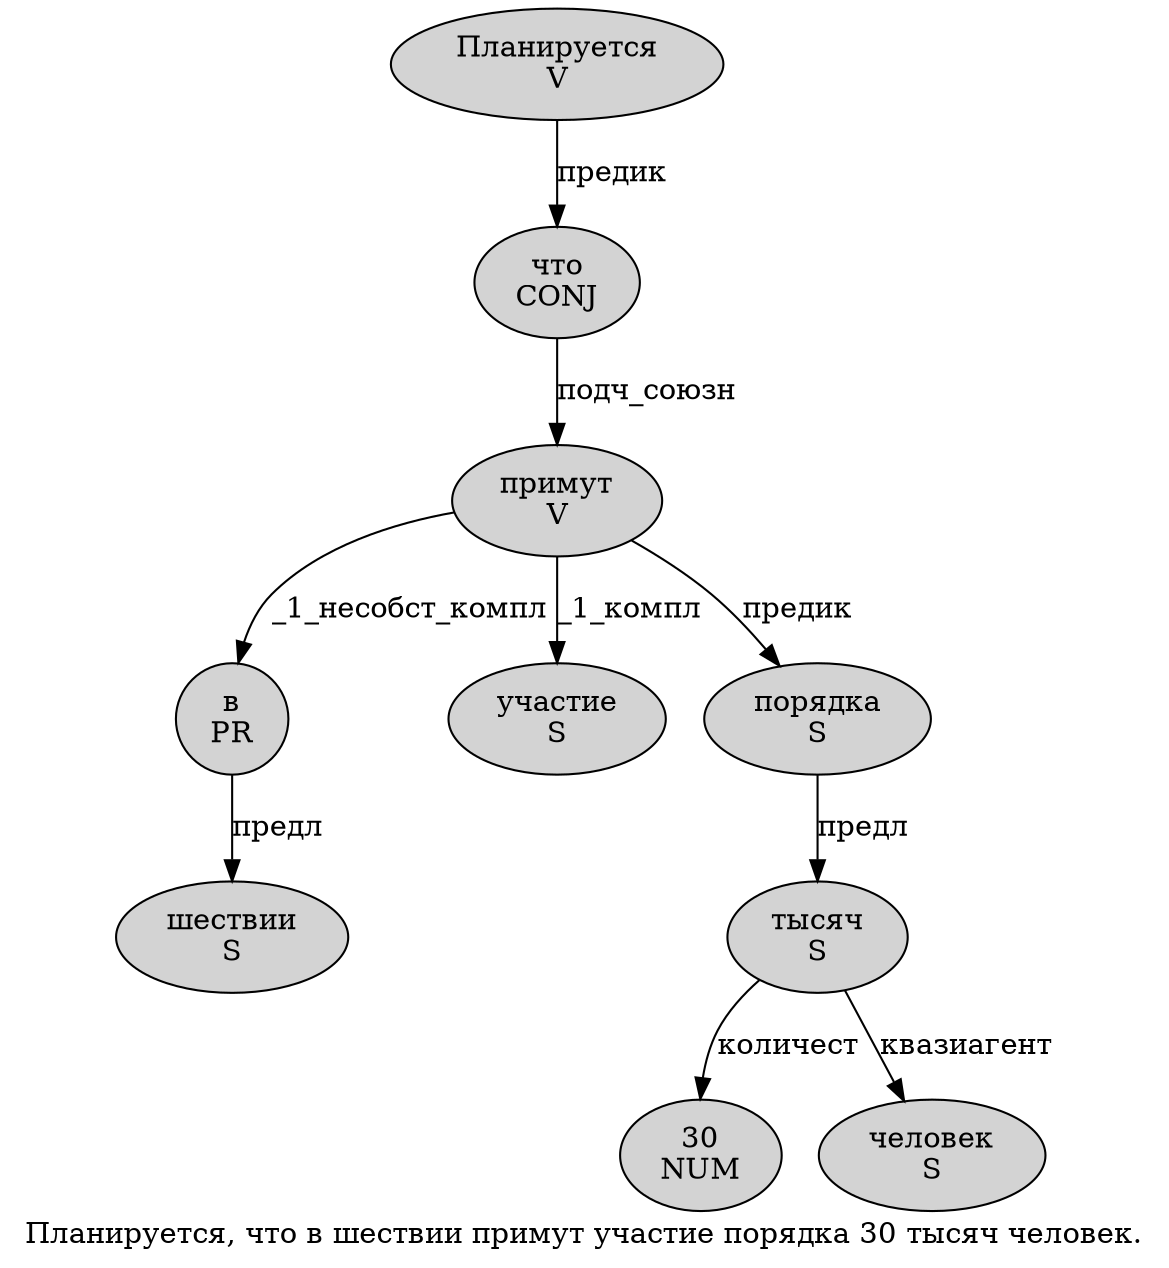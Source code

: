 digraph SENTENCE_1147 {
	graph [label="Планируется, что в шествии примут участие порядка 30 тысяч человек."]
	node [style=filled]
		0 [label="Планируется
V" color="" fillcolor=lightgray penwidth=1 shape=ellipse]
		2 [label="что
CONJ" color="" fillcolor=lightgray penwidth=1 shape=ellipse]
		3 [label="в
PR" color="" fillcolor=lightgray penwidth=1 shape=ellipse]
		4 [label="шествии
S" color="" fillcolor=lightgray penwidth=1 shape=ellipse]
		5 [label="примут
V" color="" fillcolor=lightgray penwidth=1 shape=ellipse]
		6 [label="участие
S" color="" fillcolor=lightgray penwidth=1 shape=ellipse]
		7 [label="порядка
S" color="" fillcolor=lightgray penwidth=1 shape=ellipse]
		8 [label="30
NUM" color="" fillcolor=lightgray penwidth=1 shape=ellipse]
		9 [label="тысяч
S" color="" fillcolor=lightgray penwidth=1 shape=ellipse]
		10 [label="человек
S" color="" fillcolor=lightgray penwidth=1 shape=ellipse]
			0 -> 2 [label="предик"]
			5 -> 3 [label="_1_несобст_компл"]
			5 -> 6 [label="_1_компл"]
			5 -> 7 [label="предик"]
			3 -> 4 [label="предл"]
			2 -> 5 [label="подч_союзн"]
			7 -> 9 [label="предл"]
			9 -> 8 [label="количест"]
			9 -> 10 [label="квазиагент"]
}